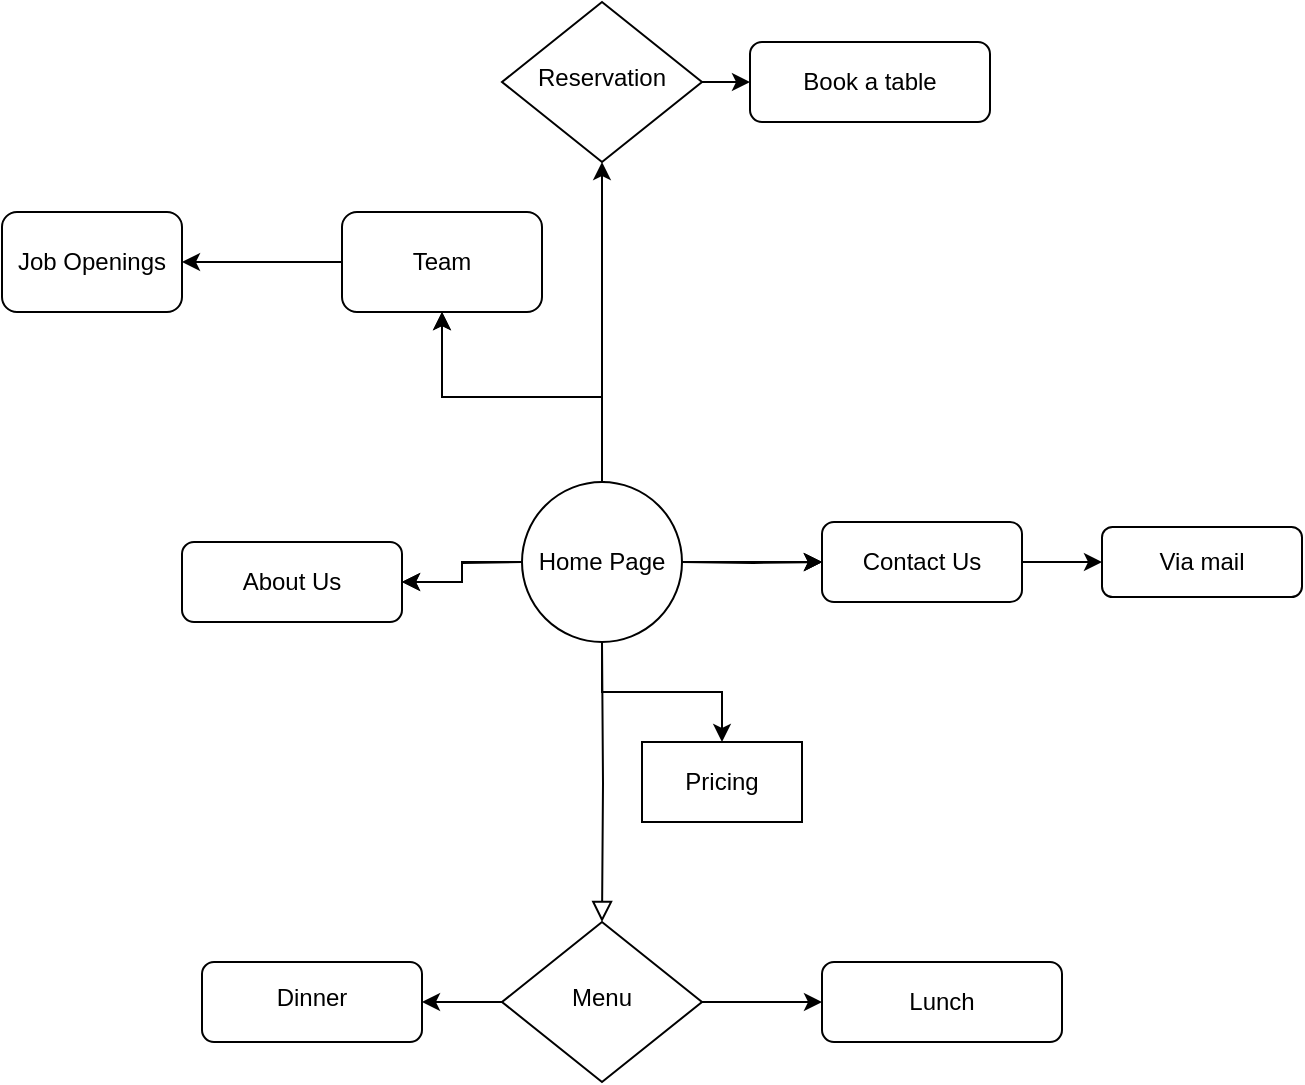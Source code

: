 <mxfile version="21.3.8" type="device">
  <diagram id="C5RBs43oDa-KdzZeNtuy" name="Page-1">
    <mxGraphModel dx="1050" dy="577" grid="1" gridSize="10" guides="1" tooltips="1" connect="1" arrows="1" fold="1" page="1" pageScale="1" pageWidth="827" pageHeight="1169" math="0" shadow="0">
      <root>
        <mxCell id="WIyWlLk6GJQsqaUBKTNV-0" />
        <mxCell id="WIyWlLk6GJQsqaUBKTNV-1" parent="WIyWlLk6GJQsqaUBKTNV-0" />
        <mxCell id="WIyWlLk6GJQsqaUBKTNV-2" value="" style="rounded=0;html=1;jettySize=auto;orthogonalLoop=1;fontSize=11;endArrow=block;endFill=0;endSize=8;strokeWidth=1;shadow=0;labelBackgroundColor=none;edgeStyle=orthogonalEdgeStyle;" parent="WIyWlLk6GJQsqaUBKTNV-1" target="WIyWlLk6GJQsqaUBKTNV-6" edge="1">
          <mxGeometry relative="1" as="geometry">
            <mxPoint x="340" y="320" as="sourcePoint" />
          </mxGeometry>
        </mxCell>
        <mxCell id="M0c3HH3QLeED3TboFmhM-1" value="" style="edgeStyle=orthogonalEdgeStyle;rounded=0;orthogonalLoop=1;jettySize=auto;html=1;" edge="1" parent="WIyWlLk6GJQsqaUBKTNV-1" source="WIyWlLk6GJQsqaUBKTNV-6" target="M0c3HH3QLeED3TboFmhM-0">
          <mxGeometry relative="1" as="geometry" />
        </mxCell>
        <mxCell id="M0c3HH3QLeED3TboFmhM-3" value="" style="edgeStyle=orthogonalEdgeStyle;rounded=0;orthogonalLoop=1;jettySize=auto;html=1;" edge="1" parent="WIyWlLk6GJQsqaUBKTNV-1" source="WIyWlLk6GJQsqaUBKTNV-6" target="WIyWlLk6GJQsqaUBKTNV-7">
          <mxGeometry relative="1" as="geometry" />
        </mxCell>
        <mxCell id="WIyWlLk6GJQsqaUBKTNV-6" value="Menu" style="rhombus;whiteSpace=wrap;html=1;shadow=0;fontFamily=Helvetica;fontSize=12;align=center;strokeWidth=1;spacing=6;spacingTop=-4;" parent="WIyWlLk6GJQsqaUBKTNV-1" vertex="1">
          <mxGeometry x="290" y="460" width="100" height="80" as="geometry" />
        </mxCell>
        <mxCell id="WIyWlLk6GJQsqaUBKTNV-7" value="Lunch" style="rounded=1;whiteSpace=wrap;html=1;fontSize=12;glass=0;strokeWidth=1;shadow=0;" parent="WIyWlLk6GJQsqaUBKTNV-1" vertex="1">
          <mxGeometry x="450" y="480" width="120" height="40" as="geometry" />
        </mxCell>
        <mxCell id="M0c3HH3QLeED3TboFmhM-5" value="" style="edgeStyle=orthogonalEdgeStyle;rounded=0;orthogonalLoop=1;jettySize=auto;html=1;" edge="1" parent="WIyWlLk6GJQsqaUBKTNV-1" source="WIyWlLk6GJQsqaUBKTNV-10" target="WIyWlLk6GJQsqaUBKTNV-12">
          <mxGeometry relative="1" as="geometry" />
        </mxCell>
        <mxCell id="WIyWlLk6GJQsqaUBKTNV-10" value="Reservation" style="rhombus;whiteSpace=wrap;html=1;shadow=0;fontFamily=Helvetica;fontSize=12;align=center;strokeWidth=1;spacing=6;spacingTop=-4;" parent="WIyWlLk6GJQsqaUBKTNV-1" vertex="1">
          <mxGeometry x="290" width="100" height="80" as="geometry" />
        </mxCell>
        <mxCell id="WIyWlLk6GJQsqaUBKTNV-12" value="Book a table" style="rounded=1;whiteSpace=wrap;html=1;fontSize=12;glass=0;strokeWidth=1;shadow=0;" parent="WIyWlLk6GJQsqaUBKTNV-1" vertex="1">
          <mxGeometry x="414" y="20" width="120" height="40" as="geometry" />
        </mxCell>
        <mxCell id="M0c3HH3QLeED3TboFmhM-0" value="Dinner" style="rounded=1;whiteSpace=wrap;html=1;shadow=0;strokeWidth=1;spacing=6;spacingTop=-4;" vertex="1" parent="WIyWlLk6GJQsqaUBKTNV-1">
          <mxGeometry x="140" y="480" width="110" height="40" as="geometry" />
        </mxCell>
        <mxCell id="M0c3HH3QLeED3TboFmhM-8" value="" style="edgeStyle=orthogonalEdgeStyle;rounded=0;orthogonalLoop=1;jettySize=auto;html=1;" edge="1" parent="WIyWlLk6GJQsqaUBKTNV-1" target="WIyWlLk6GJQsqaUBKTNV-10">
          <mxGeometry relative="1" as="geometry">
            <mxPoint x="340" y="240" as="sourcePoint" />
            <Array as="points">
              <mxPoint x="341" y="240" />
              <mxPoint x="341" y="250" />
              <mxPoint x="340" y="250" />
            </Array>
          </mxGeometry>
        </mxCell>
        <mxCell id="M0c3HH3QLeED3TboFmhM-12" value="" style="edgeStyle=orthogonalEdgeStyle;rounded=0;orthogonalLoop=1;jettySize=auto;html=1;" edge="1" parent="WIyWlLk6GJQsqaUBKTNV-1" target="M0c3HH3QLeED3TboFmhM-11">
          <mxGeometry relative="1" as="geometry">
            <mxPoint x="380" y="280" as="sourcePoint" />
          </mxGeometry>
        </mxCell>
        <mxCell id="M0c3HH3QLeED3TboFmhM-16" value="" style="edgeStyle=orthogonalEdgeStyle;rounded=0;orthogonalLoop=1;jettySize=auto;html=1;" edge="1" parent="WIyWlLk6GJQsqaUBKTNV-1" target="M0c3HH3QLeED3TboFmhM-15">
          <mxGeometry relative="1" as="geometry">
            <mxPoint x="300" y="280" as="sourcePoint" />
          </mxGeometry>
        </mxCell>
        <mxCell id="M0c3HH3QLeED3TboFmhM-14" value="" style="edgeStyle=orthogonalEdgeStyle;rounded=0;orthogonalLoop=1;jettySize=auto;html=1;" edge="1" parent="WIyWlLk6GJQsqaUBKTNV-1" source="M0c3HH3QLeED3TboFmhM-11" target="M0c3HH3QLeED3TboFmhM-13">
          <mxGeometry relative="1" as="geometry" />
        </mxCell>
        <mxCell id="M0c3HH3QLeED3TboFmhM-11" value="Contact Us" style="rounded=1;whiteSpace=wrap;html=1;" vertex="1" parent="WIyWlLk6GJQsqaUBKTNV-1">
          <mxGeometry x="450" y="260" width="100" height="40" as="geometry" />
        </mxCell>
        <mxCell id="M0c3HH3QLeED3TboFmhM-13" value="Via mail" style="rounded=1;whiteSpace=wrap;html=1;" vertex="1" parent="WIyWlLk6GJQsqaUBKTNV-1">
          <mxGeometry x="590" y="262.5" width="100" height="35" as="geometry" />
        </mxCell>
        <mxCell id="M0c3HH3QLeED3TboFmhM-15" value="About Us" style="rounded=1;whiteSpace=wrap;html=1;" vertex="1" parent="WIyWlLk6GJQsqaUBKTNV-1">
          <mxGeometry x="130" y="270" width="110" height="40" as="geometry" />
        </mxCell>
        <mxCell id="M0c3HH3QLeED3TboFmhM-22" value="" style="edgeStyle=orthogonalEdgeStyle;rounded=0;orthogonalLoop=1;jettySize=auto;html=1;" edge="1" parent="WIyWlLk6GJQsqaUBKTNV-1" source="M0c3HH3QLeED3TboFmhM-17" target="M0c3HH3QLeED3TboFmhM-21">
          <mxGeometry relative="1" as="geometry" />
        </mxCell>
        <mxCell id="M0c3HH3QLeED3TboFmhM-25" value="" style="edgeStyle=orthogonalEdgeStyle;rounded=0;orthogonalLoop=1;jettySize=auto;html=1;" edge="1" parent="WIyWlLk6GJQsqaUBKTNV-1" source="M0c3HH3QLeED3TboFmhM-17" target="M0c3HH3QLeED3TboFmhM-21">
          <mxGeometry relative="1" as="geometry" />
        </mxCell>
        <mxCell id="M0c3HH3QLeED3TboFmhM-27" value="" style="edgeStyle=orthogonalEdgeStyle;rounded=0;orthogonalLoop=1;jettySize=auto;html=1;" edge="1" parent="WIyWlLk6GJQsqaUBKTNV-1" source="M0c3HH3QLeED3TboFmhM-17" target="M0c3HH3QLeED3TboFmhM-26">
          <mxGeometry relative="1" as="geometry" />
        </mxCell>
        <mxCell id="M0c3HH3QLeED3TboFmhM-28" value="" style="edgeStyle=orthogonalEdgeStyle;rounded=0;orthogonalLoop=1;jettySize=auto;html=1;" edge="1" parent="WIyWlLk6GJQsqaUBKTNV-1" source="M0c3HH3QLeED3TboFmhM-17" target="M0c3HH3QLeED3TboFmhM-15">
          <mxGeometry relative="1" as="geometry" />
        </mxCell>
        <mxCell id="M0c3HH3QLeED3TboFmhM-29" value="" style="edgeStyle=orthogonalEdgeStyle;rounded=0;orthogonalLoop=1;jettySize=auto;html=1;" edge="1" parent="WIyWlLk6GJQsqaUBKTNV-1" source="M0c3HH3QLeED3TboFmhM-17" target="M0c3HH3QLeED3TboFmhM-11">
          <mxGeometry relative="1" as="geometry" />
        </mxCell>
        <mxCell id="M0c3HH3QLeED3TboFmhM-30" value="" style="edgeStyle=orthogonalEdgeStyle;rounded=0;orthogonalLoop=1;jettySize=auto;html=1;" edge="1" parent="WIyWlLk6GJQsqaUBKTNV-1" source="M0c3HH3QLeED3TboFmhM-17" target="M0c3HH3QLeED3TboFmhM-11">
          <mxGeometry relative="1" as="geometry" />
        </mxCell>
        <mxCell id="M0c3HH3QLeED3TboFmhM-17" value="Home Page" style="ellipse;whiteSpace=wrap;html=1;aspect=fixed;" vertex="1" parent="WIyWlLk6GJQsqaUBKTNV-1">
          <mxGeometry x="300" y="240" width="80" height="80" as="geometry" />
        </mxCell>
        <mxCell id="M0c3HH3QLeED3TboFmhM-24" value="" style="edgeStyle=orthogonalEdgeStyle;rounded=0;orthogonalLoop=1;jettySize=auto;html=1;" edge="1" parent="WIyWlLk6GJQsqaUBKTNV-1" source="M0c3HH3QLeED3TboFmhM-21" target="M0c3HH3QLeED3TboFmhM-23">
          <mxGeometry relative="1" as="geometry" />
        </mxCell>
        <mxCell id="M0c3HH3QLeED3TboFmhM-21" value="Team" style="rounded=1;whiteSpace=wrap;html=1;" vertex="1" parent="WIyWlLk6GJQsqaUBKTNV-1">
          <mxGeometry x="210" y="105" width="100" height="50" as="geometry" />
        </mxCell>
        <mxCell id="M0c3HH3QLeED3TboFmhM-23" value="Job Openings" style="whiteSpace=wrap;html=1;rounded=1;" vertex="1" parent="WIyWlLk6GJQsqaUBKTNV-1">
          <mxGeometry x="40" y="105" width="90" height="50" as="geometry" />
        </mxCell>
        <mxCell id="M0c3HH3QLeED3TboFmhM-26" value="Pricing" style="whiteSpace=wrap;html=1;" vertex="1" parent="WIyWlLk6GJQsqaUBKTNV-1">
          <mxGeometry x="360" y="370" width="80" height="40" as="geometry" />
        </mxCell>
      </root>
    </mxGraphModel>
  </diagram>
</mxfile>
